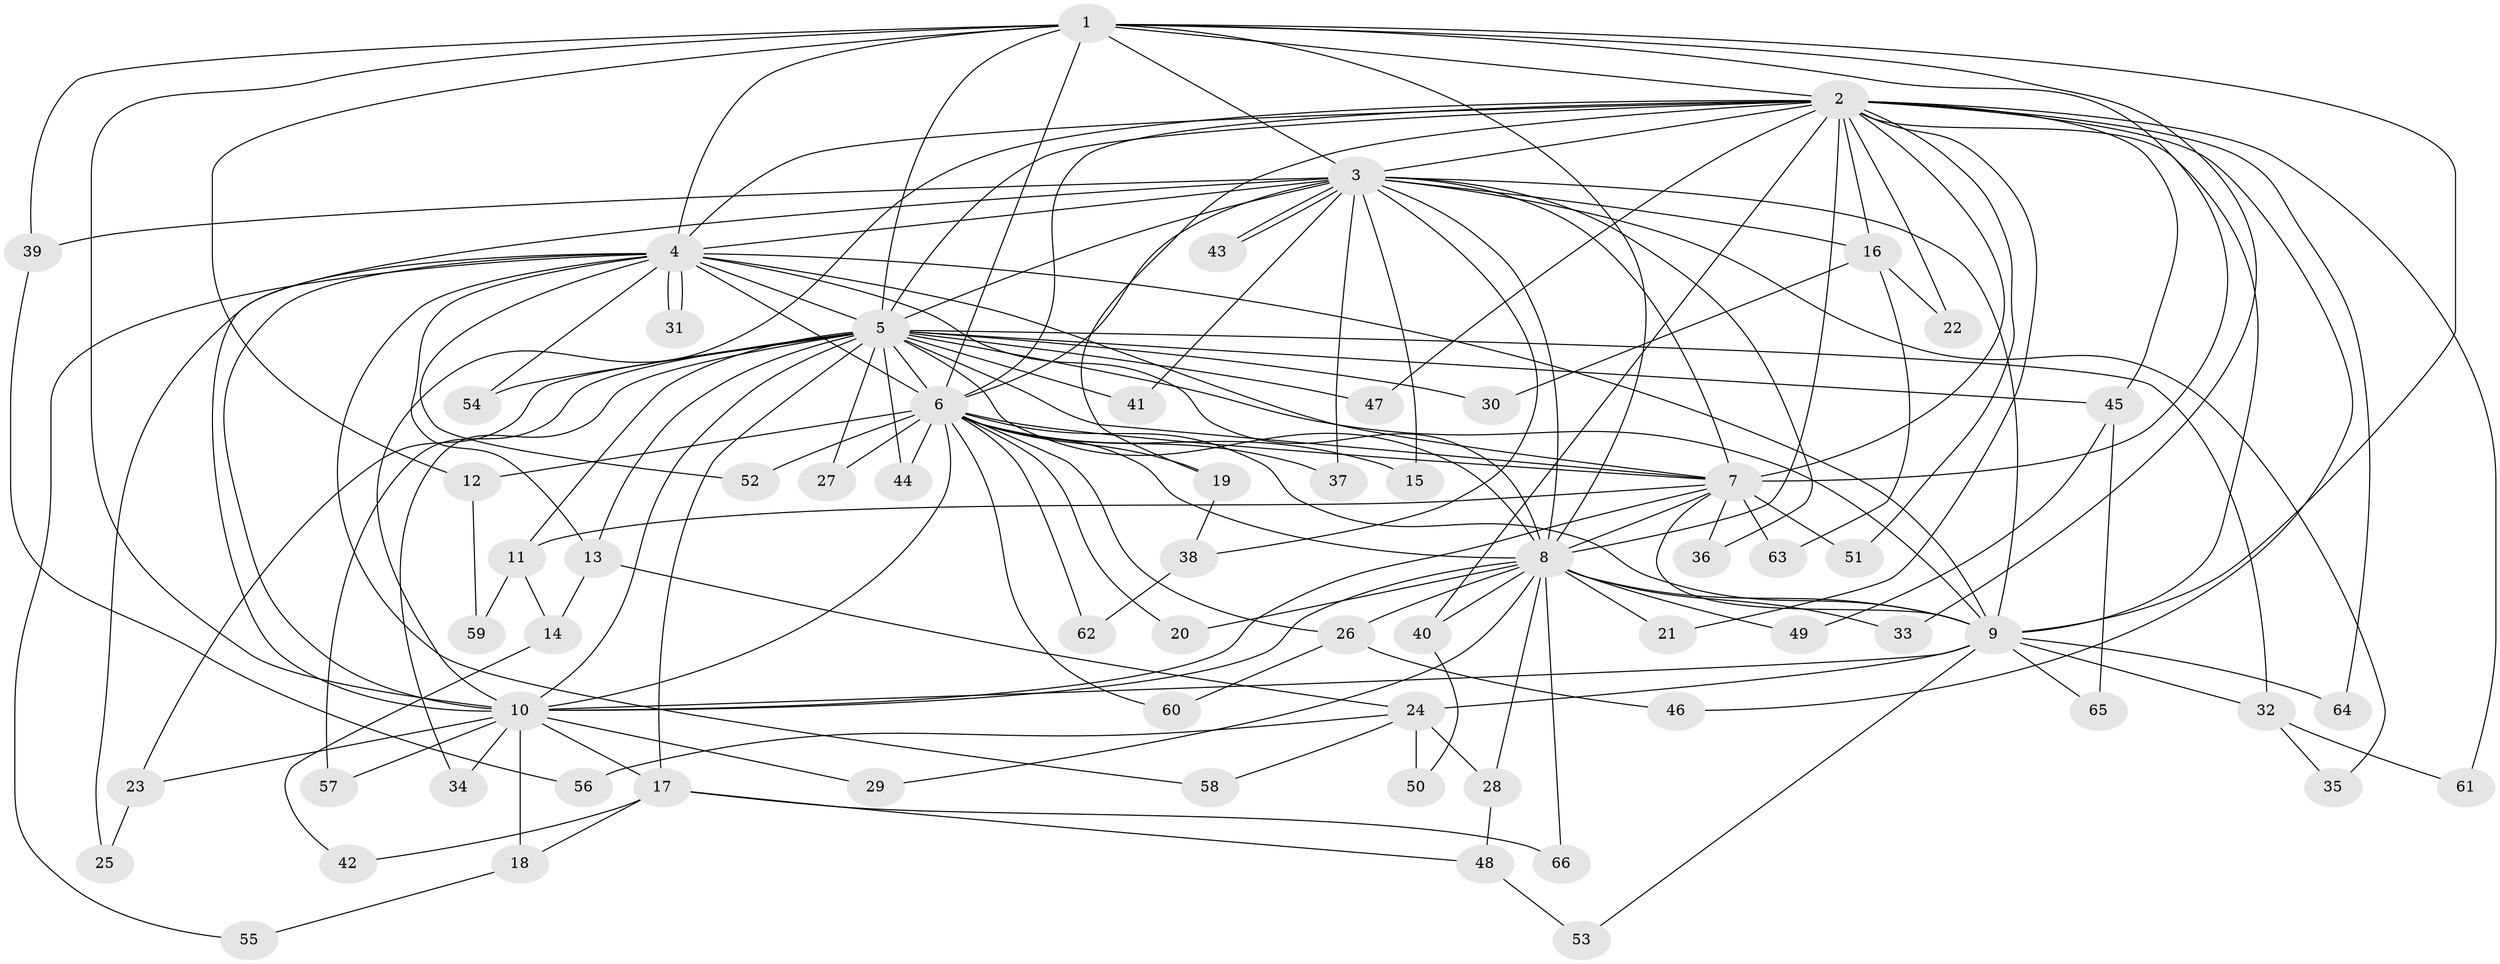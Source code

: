 // Generated by graph-tools (version 1.1) at 2025/25/03/09/25 03:25:45]
// undirected, 66 vertices, 157 edges
graph export_dot {
graph [start="1"]
  node [color=gray90,style=filled];
  1;
  2;
  3;
  4;
  5;
  6;
  7;
  8;
  9;
  10;
  11;
  12;
  13;
  14;
  15;
  16;
  17;
  18;
  19;
  20;
  21;
  22;
  23;
  24;
  25;
  26;
  27;
  28;
  29;
  30;
  31;
  32;
  33;
  34;
  35;
  36;
  37;
  38;
  39;
  40;
  41;
  42;
  43;
  44;
  45;
  46;
  47;
  48;
  49;
  50;
  51;
  52;
  53;
  54;
  55;
  56;
  57;
  58;
  59;
  60;
  61;
  62;
  63;
  64;
  65;
  66;
  1 -- 2;
  1 -- 3;
  1 -- 4;
  1 -- 5;
  1 -- 6;
  1 -- 7;
  1 -- 8;
  1 -- 9;
  1 -- 10;
  1 -- 12;
  1 -- 33;
  1 -- 39;
  2 -- 3;
  2 -- 4;
  2 -- 5;
  2 -- 6;
  2 -- 7;
  2 -- 8;
  2 -- 9;
  2 -- 10;
  2 -- 16;
  2 -- 19;
  2 -- 21;
  2 -- 22;
  2 -- 40;
  2 -- 45;
  2 -- 46;
  2 -- 47;
  2 -- 51;
  2 -- 61;
  2 -- 64;
  3 -- 4;
  3 -- 5;
  3 -- 6;
  3 -- 7;
  3 -- 8;
  3 -- 9;
  3 -- 10;
  3 -- 15;
  3 -- 16;
  3 -- 35;
  3 -- 36;
  3 -- 37;
  3 -- 38;
  3 -- 39;
  3 -- 41;
  3 -- 43;
  3 -- 43;
  4 -- 5;
  4 -- 6;
  4 -- 7;
  4 -- 8;
  4 -- 9;
  4 -- 10;
  4 -- 13;
  4 -- 25;
  4 -- 31;
  4 -- 31;
  4 -- 52;
  4 -- 54;
  4 -- 55;
  4 -- 58;
  5 -- 6;
  5 -- 7;
  5 -- 8;
  5 -- 9;
  5 -- 10;
  5 -- 11;
  5 -- 13;
  5 -- 17;
  5 -- 23;
  5 -- 27;
  5 -- 30;
  5 -- 32;
  5 -- 34;
  5 -- 41;
  5 -- 44;
  5 -- 45;
  5 -- 47;
  5 -- 54;
  5 -- 57;
  6 -- 7;
  6 -- 8;
  6 -- 9;
  6 -- 10;
  6 -- 12;
  6 -- 15;
  6 -- 19;
  6 -- 20;
  6 -- 26;
  6 -- 27;
  6 -- 37;
  6 -- 44;
  6 -- 52;
  6 -- 60;
  6 -- 62;
  7 -- 8;
  7 -- 9;
  7 -- 10;
  7 -- 11;
  7 -- 36;
  7 -- 51;
  7 -- 63;
  8 -- 9;
  8 -- 10;
  8 -- 20;
  8 -- 21;
  8 -- 26;
  8 -- 28;
  8 -- 29;
  8 -- 33;
  8 -- 40;
  8 -- 49;
  8 -- 66;
  9 -- 10;
  9 -- 24;
  9 -- 32;
  9 -- 53;
  9 -- 64;
  9 -- 65;
  10 -- 17;
  10 -- 18;
  10 -- 23;
  10 -- 29;
  10 -- 34;
  10 -- 57;
  11 -- 14;
  11 -- 59;
  12 -- 59;
  13 -- 14;
  13 -- 24;
  14 -- 42;
  16 -- 22;
  16 -- 30;
  16 -- 63;
  17 -- 18;
  17 -- 42;
  17 -- 48;
  17 -- 66;
  18 -- 55;
  19 -- 38;
  23 -- 25;
  24 -- 28;
  24 -- 50;
  24 -- 56;
  24 -- 58;
  26 -- 46;
  26 -- 60;
  28 -- 48;
  32 -- 35;
  32 -- 61;
  38 -- 62;
  39 -- 56;
  40 -- 50;
  45 -- 49;
  45 -- 65;
  48 -- 53;
}
